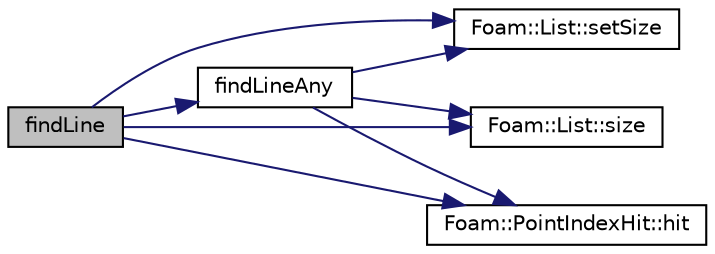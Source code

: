 digraph "findLine"
{
  bgcolor="transparent";
  edge [fontname="Helvetica",fontsize="10",labelfontname="Helvetica",labelfontsize="10"];
  node [fontname="Helvetica",fontsize="10",shape=record];
  rankdir="LR";
  Node80 [label="findLine",height=0.2,width=0.4,color="black", fillcolor="grey75", style="filled", fontcolor="black"];
  Node80 -> Node81 [color="midnightblue",fontsize="10",style="solid",fontname="Helvetica"];
  Node81 [label="findLineAny",height=0.2,width=0.4,color="black",URL="$a26365.html#a3cb961eda9c4705631ac1b5b1ca29b97",tooltip="Return any intersection on segment from start to end. "];
  Node81 -> Node82 [color="midnightblue",fontsize="10",style="solid",fontname="Helvetica"];
  Node82 [label="Foam::List::setSize",height=0.2,width=0.4,color="black",URL="$a26833.html#aedb985ffeaf1bdbfeccc2a8730405703",tooltip="Reset size of List. "];
  Node81 -> Node83 [color="midnightblue",fontsize="10",style="solid",fontname="Helvetica"];
  Node83 [label="Foam::List::size",height=0.2,width=0.4,color="black",URL="$a26833.html#a8a5f6fa29bd4b500caf186f60245b384",tooltip="Override size to be inconsistent with allocated storage. "];
  Node81 -> Node84 [color="midnightblue",fontsize="10",style="solid",fontname="Helvetica"];
  Node84 [label="Foam::PointIndexHit::hit",height=0.2,width=0.4,color="black",URL="$a28721.html#aee8dc30bf27cefe419b15f96e594c155",tooltip="Is there a hit. "];
  Node80 -> Node84 [color="midnightblue",fontsize="10",style="solid",fontname="Helvetica"];
  Node80 -> Node82 [color="midnightblue",fontsize="10",style="solid",fontname="Helvetica"];
  Node80 -> Node83 [color="midnightblue",fontsize="10",style="solid",fontname="Helvetica"];
}
